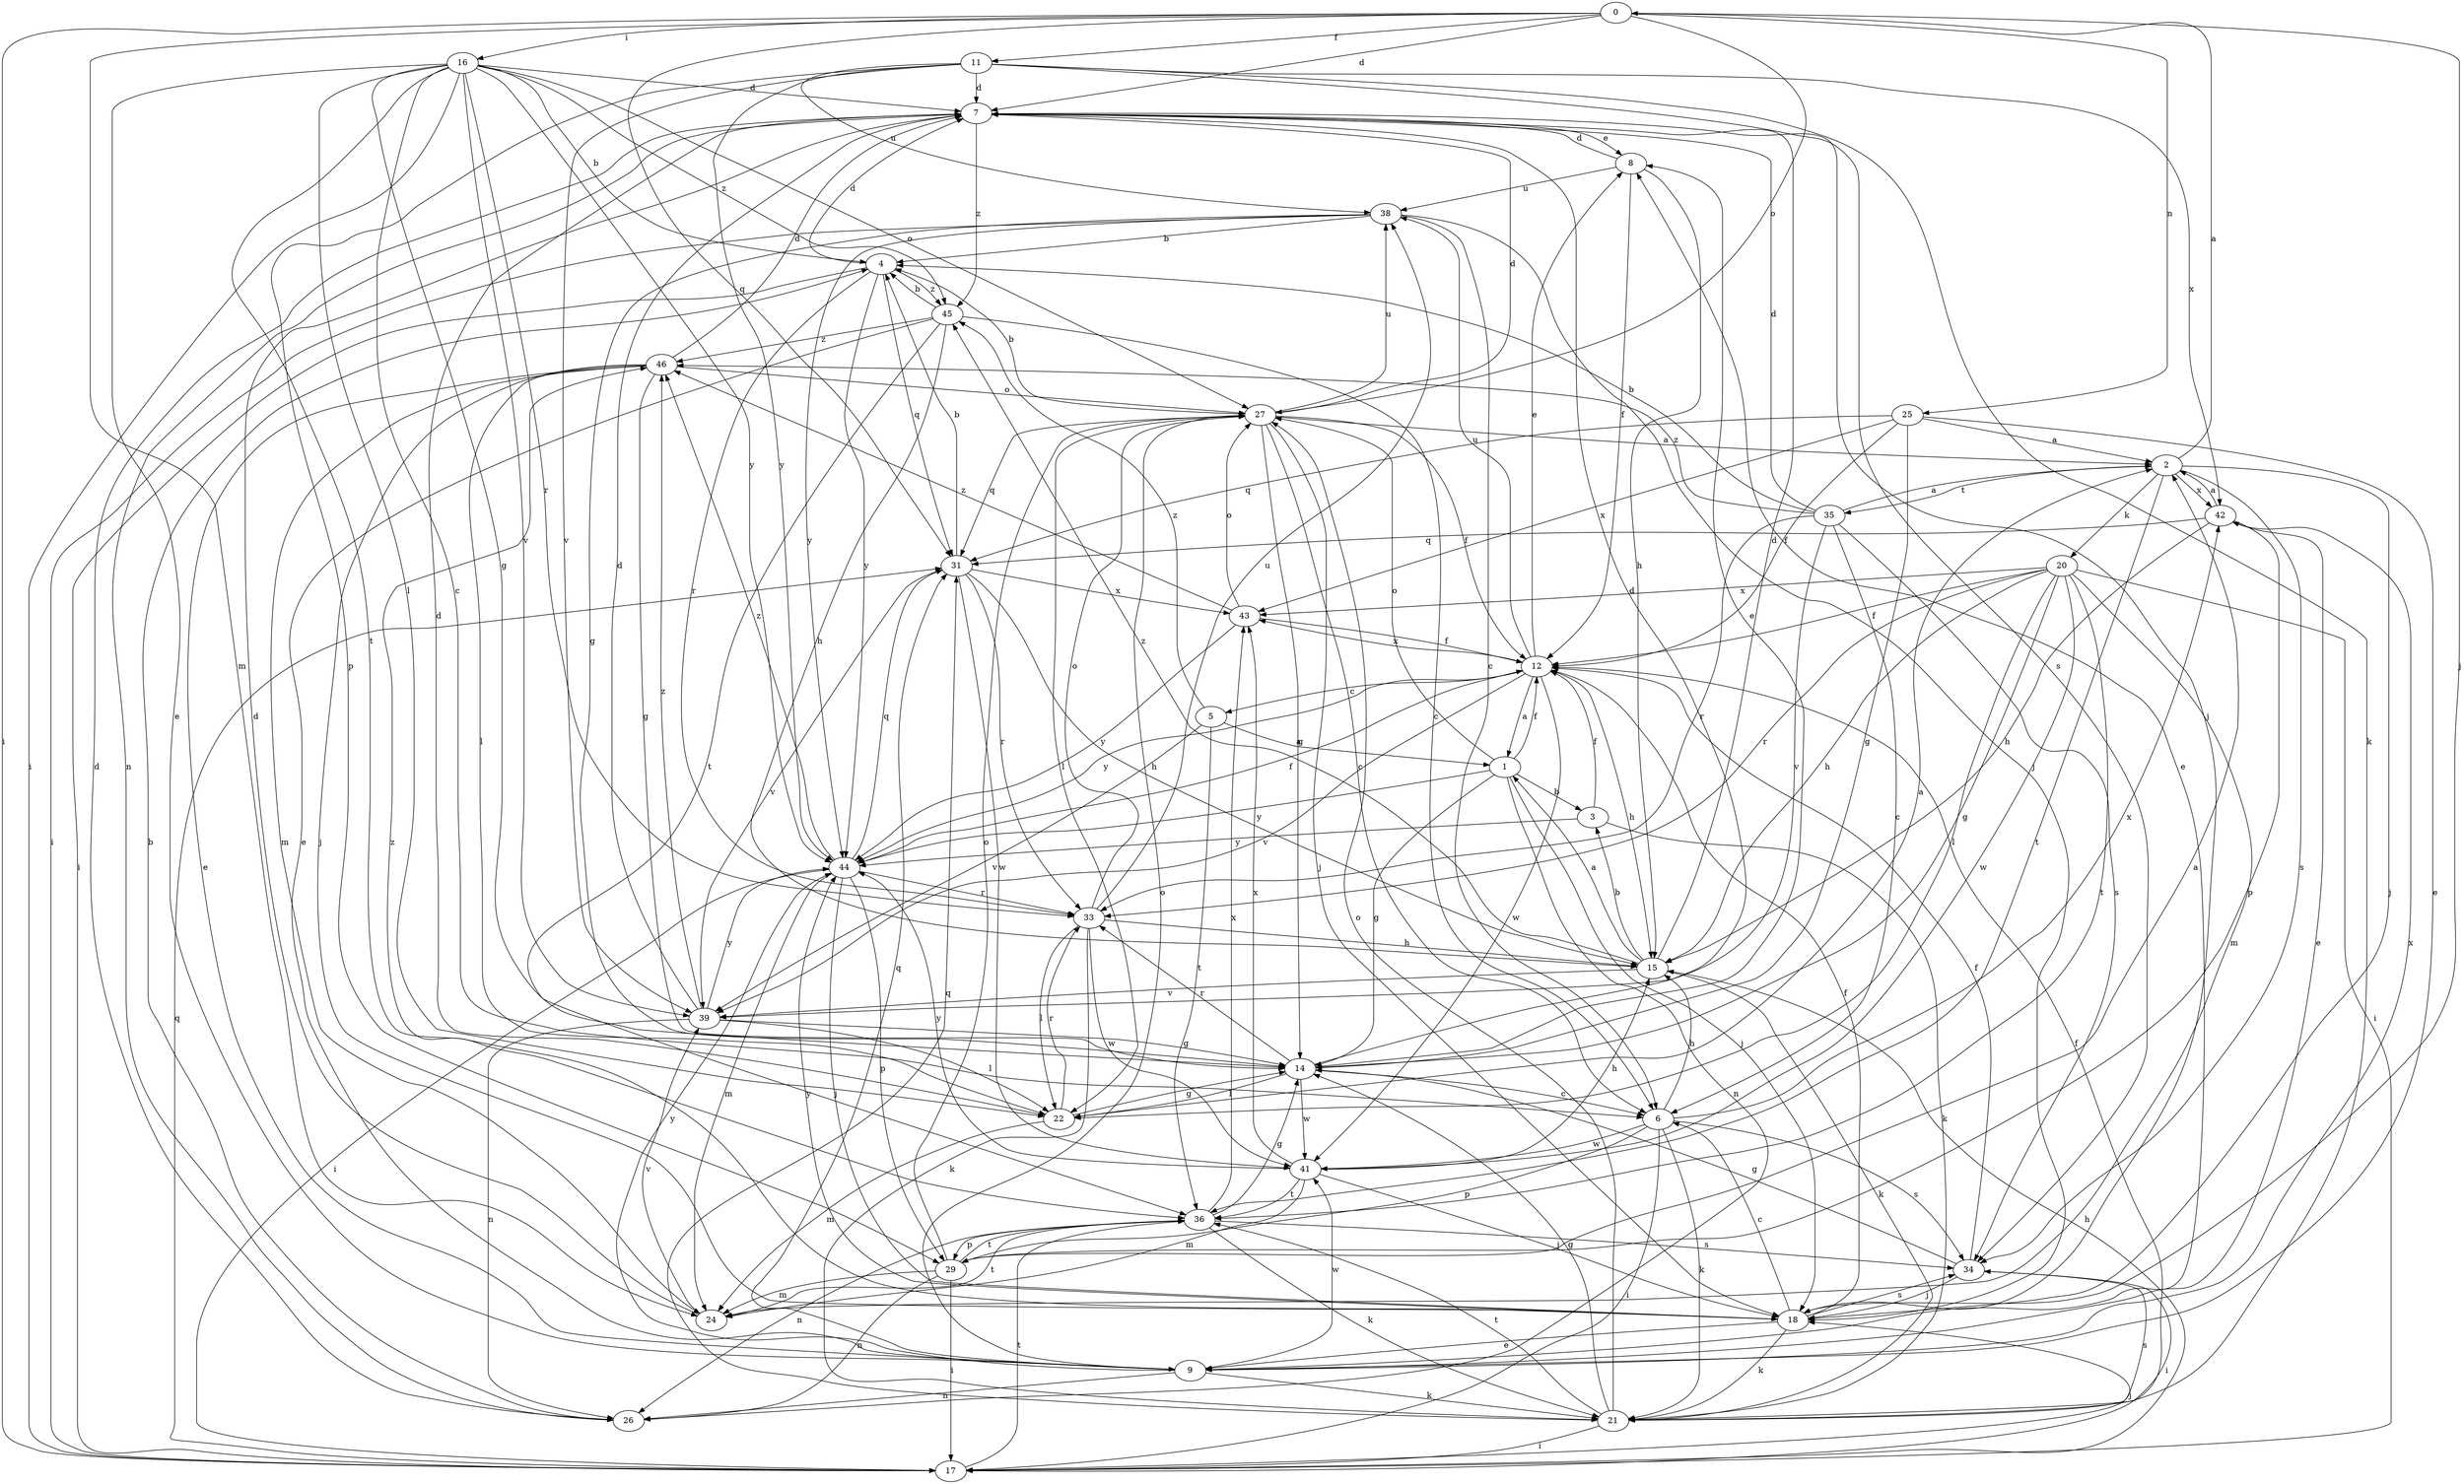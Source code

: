 strict digraph  {
0;
1;
2;
3;
4;
5;
6;
7;
8;
9;
11;
12;
14;
15;
16;
17;
18;
20;
21;
22;
24;
25;
26;
27;
29;
31;
33;
34;
35;
36;
38;
39;
41;
42;
43;
44;
45;
46;
0 -> 7  [label=d];
0 -> 11  [label=f];
0 -> 16  [label=i];
0 -> 17  [label=i];
0 -> 18  [label=j];
0 -> 24  [label=m];
0 -> 25  [label=n];
0 -> 27  [label=o];
0 -> 31  [label=q];
1 -> 3  [label=b];
1 -> 12  [label=f];
1 -> 14  [label=g];
1 -> 18  [label=j];
1 -> 26  [label=n];
1 -> 27  [label=o];
1 -> 44  [label=y];
2 -> 0  [label=a];
2 -> 18  [label=j];
2 -> 20  [label=k];
2 -> 34  [label=s];
2 -> 35  [label=t];
2 -> 36  [label=t];
2 -> 42  [label=x];
3 -> 12  [label=f];
3 -> 21  [label=k];
3 -> 44  [label=y];
4 -> 7  [label=d];
4 -> 17  [label=i];
4 -> 31  [label=q];
4 -> 33  [label=r];
4 -> 44  [label=y];
4 -> 45  [label=z];
5 -> 1  [label=a];
5 -> 36  [label=t];
5 -> 39  [label=v];
5 -> 45  [label=z];
6 -> 15  [label=h];
6 -> 17  [label=i];
6 -> 21  [label=k];
6 -> 29  [label=p];
6 -> 34  [label=s];
6 -> 41  [label=w];
6 -> 42  [label=x];
7 -> 8  [label=e];
7 -> 18  [label=j];
7 -> 26  [label=n];
7 -> 45  [label=z];
8 -> 7  [label=d];
8 -> 12  [label=f];
8 -> 15  [label=h];
8 -> 38  [label=u];
9 -> 8  [label=e];
9 -> 21  [label=k];
9 -> 26  [label=n];
9 -> 27  [label=o];
9 -> 31  [label=q];
9 -> 41  [label=w];
9 -> 42  [label=x];
9 -> 44  [label=y];
11 -> 7  [label=d];
11 -> 21  [label=k];
11 -> 29  [label=p];
11 -> 34  [label=s];
11 -> 38  [label=u];
11 -> 39  [label=v];
11 -> 42  [label=x];
11 -> 44  [label=y];
12 -> 1  [label=a];
12 -> 5  [label=c];
12 -> 8  [label=e];
12 -> 15  [label=h];
12 -> 38  [label=u];
12 -> 39  [label=v];
12 -> 41  [label=w];
12 -> 43  [label=x];
12 -> 44  [label=y];
14 -> 6  [label=c];
14 -> 7  [label=d];
14 -> 8  [label=e];
14 -> 22  [label=l];
14 -> 33  [label=r];
14 -> 41  [label=w];
15 -> 1  [label=a];
15 -> 3  [label=b];
15 -> 7  [label=d];
15 -> 21  [label=k];
15 -> 39  [label=v];
15 -> 45  [label=z];
16 -> 4  [label=b];
16 -> 6  [label=c];
16 -> 7  [label=d];
16 -> 9  [label=e];
16 -> 14  [label=g];
16 -> 17  [label=i];
16 -> 22  [label=l];
16 -> 27  [label=o];
16 -> 33  [label=r];
16 -> 36  [label=t];
16 -> 39  [label=v];
16 -> 44  [label=y];
16 -> 45  [label=z];
17 -> 15  [label=h];
17 -> 18  [label=j];
17 -> 31  [label=q];
17 -> 36  [label=t];
18 -> 6  [label=c];
18 -> 9  [label=e];
18 -> 12  [label=f];
18 -> 21  [label=k];
18 -> 34  [label=s];
18 -> 44  [label=y];
18 -> 46  [label=z];
20 -> 12  [label=f];
20 -> 14  [label=g];
20 -> 15  [label=h];
20 -> 17  [label=i];
20 -> 22  [label=l];
20 -> 24  [label=m];
20 -> 33  [label=r];
20 -> 36  [label=t];
20 -> 41  [label=w];
20 -> 43  [label=x];
21 -> 12  [label=f];
21 -> 14  [label=g];
21 -> 17  [label=i];
21 -> 27  [label=o];
21 -> 31  [label=q];
21 -> 34  [label=s];
21 -> 36  [label=t];
22 -> 2  [label=a];
22 -> 7  [label=d];
22 -> 14  [label=g];
22 -> 24  [label=m];
22 -> 33  [label=r];
24 -> 7  [label=d];
24 -> 36  [label=t];
24 -> 39  [label=v];
25 -> 2  [label=a];
25 -> 9  [label=e];
25 -> 12  [label=f];
25 -> 14  [label=g];
25 -> 31  [label=q];
25 -> 43  [label=x];
26 -> 4  [label=b];
26 -> 7  [label=d];
27 -> 2  [label=a];
27 -> 4  [label=b];
27 -> 6  [label=c];
27 -> 7  [label=d];
27 -> 12  [label=f];
27 -> 14  [label=g];
27 -> 18  [label=j];
27 -> 22  [label=l];
27 -> 31  [label=q];
27 -> 38  [label=u];
29 -> 2  [label=a];
29 -> 17  [label=i];
29 -> 24  [label=m];
29 -> 26  [label=n];
29 -> 27  [label=o];
29 -> 36  [label=t];
31 -> 4  [label=b];
31 -> 15  [label=h];
31 -> 33  [label=r];
31 -> 39  [label=v];
31 -> 41  [label=w];
31 -> 43  [label=x];
33 -> 15  [label=h];
33 -> 21  [label=k];
33 -> 22  [label=l];
33 -> 27  [label=o];
33 -> 38  [label=u];
33 -> 41  [label=w];
34 -> 12  [label=f];
34 -> 14  [label=g];
34 -> 17  [label=i];
34 -> 18  [label=j];
35 -> 2  [label=a];
35 -> 4  [label=b];
35 -> 6  [label=c];
35 -> 7  [label=d];
35 -> 33  [label=r];
35 -> 34  [label=s];
35 -> 39  [label=v];
35 -> 46  [label=z];
36 -> 14  [label=g];
36 -> 21  [label=k];
36 -> 26  [label=n];
36 -> 29  [label=p];
36 -> 34  [label=s];
36 -> 43  [label=x];
38 -> 4  [label=b];
38 -> 6  [label=c];
38 -> 14  [label=g];
38 -> 17  [label=i];
38 -> 18  [label=j];
38 -> 44  [label=y];
39 -> 7  [label=d];
39 -> 14  [label=g];
39 -> 22  [label=l];
39 -> 26  [label=n];
39 -> 44  [label=y];
39 -> 46  [label=z];
41 -> 15  [label=h];
41 -> 18  [label=j];
41 -> 24  [label=m];
41 -> 36  [label=t];
41 -> 43  [label=x];
41 -> 44  [label=y];
42 -> 2  [label=a];
42 -> 9  [label=e];
42 -> 15  [label=h];
42 -> 29  [label=p];
42 -> 31  [label=q];
43 -> 12  [label=f];
43 -> 27  [label=o];
43 -> 44  [label=y];
43 -> 46  [label=z];
44 -> 12  [label=f];
44 -> 17  [label=i];
44 -> 18  [label=j];
44 -> 24  [label=m];
44 -> 29  [label=p];
44 -> 31  [label=q];
44 -> 33  [label=r];
44 -> 46  [label=z];
45 -> 4  [label=b];
45 -> 6  [label=c];
45 -> 9  [label=e];
45 -> 15  [label=h];
45 -> 36  [label=t];
45 -> 46  [label=z];
46 -> 7  [label=d];
46 -> 9  [label=e];
46 -> 14  [label=g];
46 -> 18  [label=j];
46 -> 22  [label=l];
46 -> 24  [label=m];
46 -> 27  [label=o];
}
